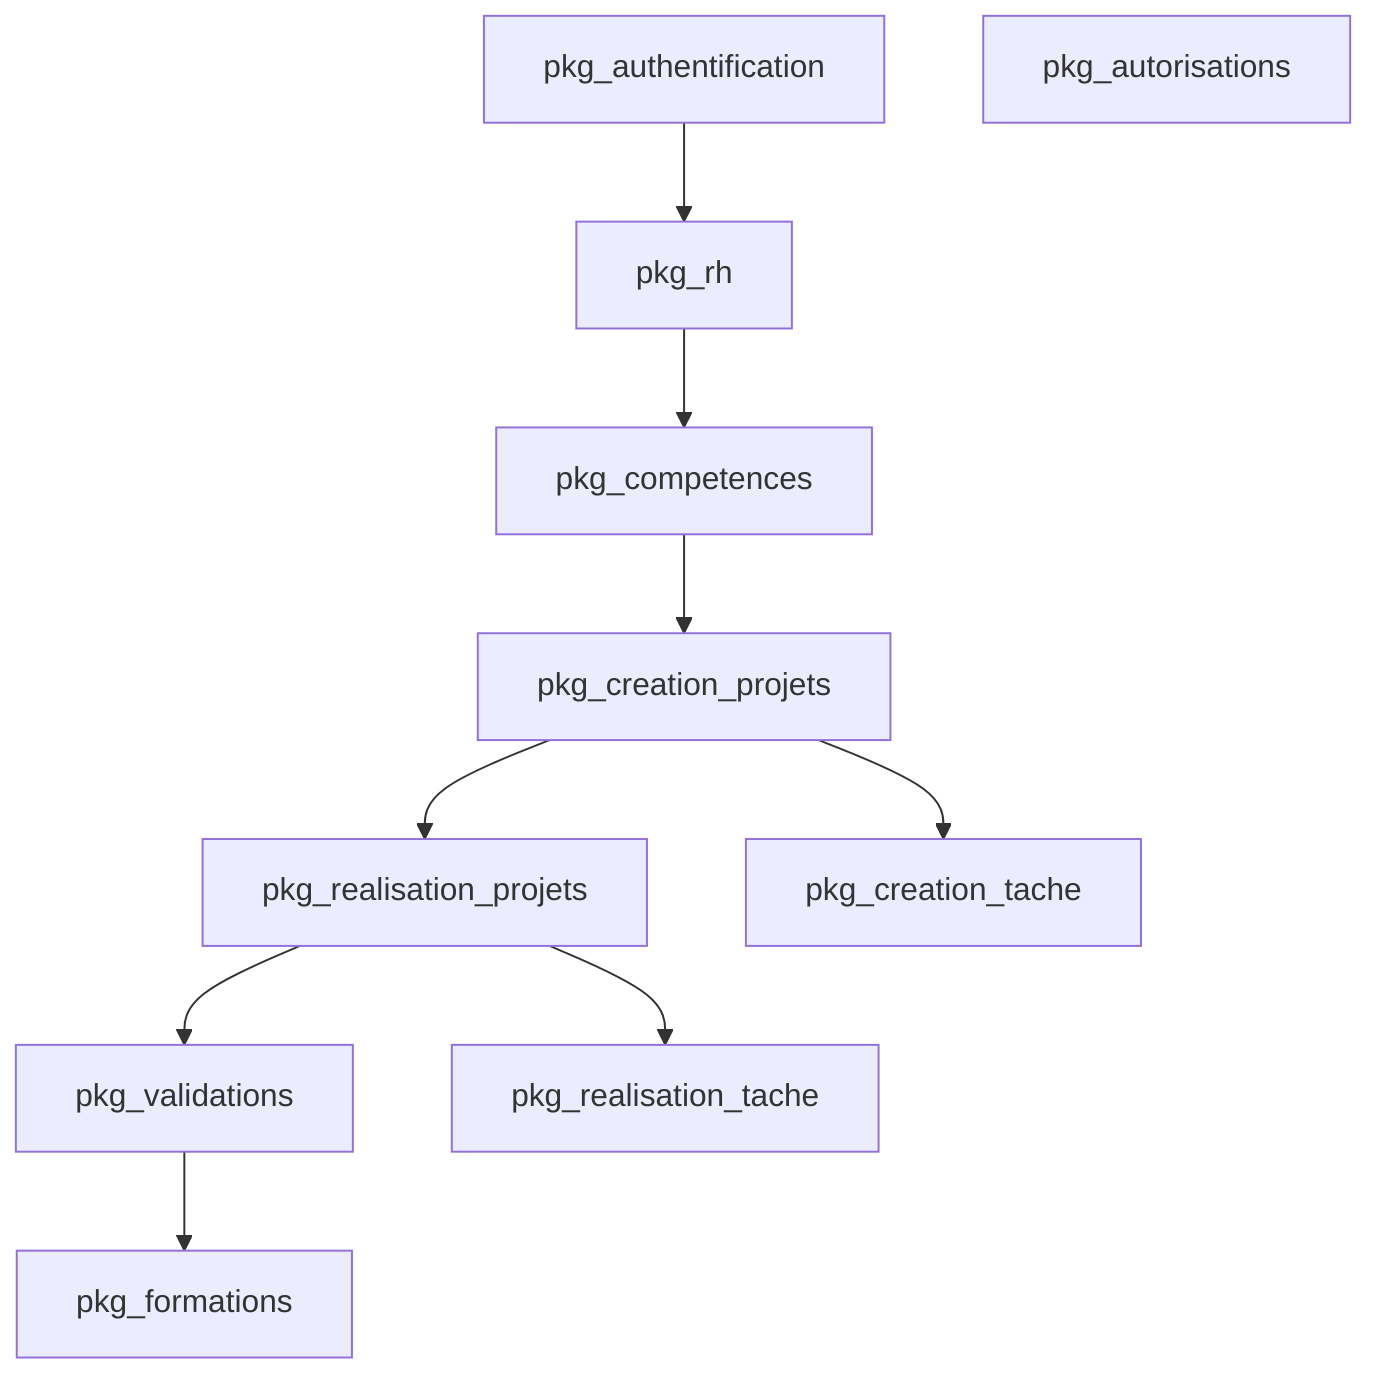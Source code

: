 %% Diagramme de package
%% Note: Les packages sont représentés en tant que rectangles, et les relations entre les packages sont indiquées par des flèches.
%% Les classes sont représentées dans les packages correspondants.

graph TD;

pkg_authentification["pkg_authentification"];
pkg_rh["pkg_rh"];
pkg_competences["pkg_competences"];
pkg_creation_projets["pkg_creation_projets"];
pkg_realisation_projets["pkg_realisation_projets"];
pkg_validations["pkg_validations"];
pkg_formations["pkg_formations"];
pkg_realisation_tache["pkg_realisation_tache"];
pkg_creation_tache["pkg_creation_tache"];

pkg_authentification --> pkg_rh;
pkg_rh --> pkg_competences;
pkg_competences --> pkg_creation_projets;
pkg_creation_projets --> pkg_realisation_projets;
pkg_realisation_projets --> pkg_validations;
pkg_validations --> pkg_formations;
pkg_realisation_projets --> pkg_realisation_tache;
pkg_creation_projets --> pkg_creation_tache;

pkg_autorisations["pkg_autorisations"];